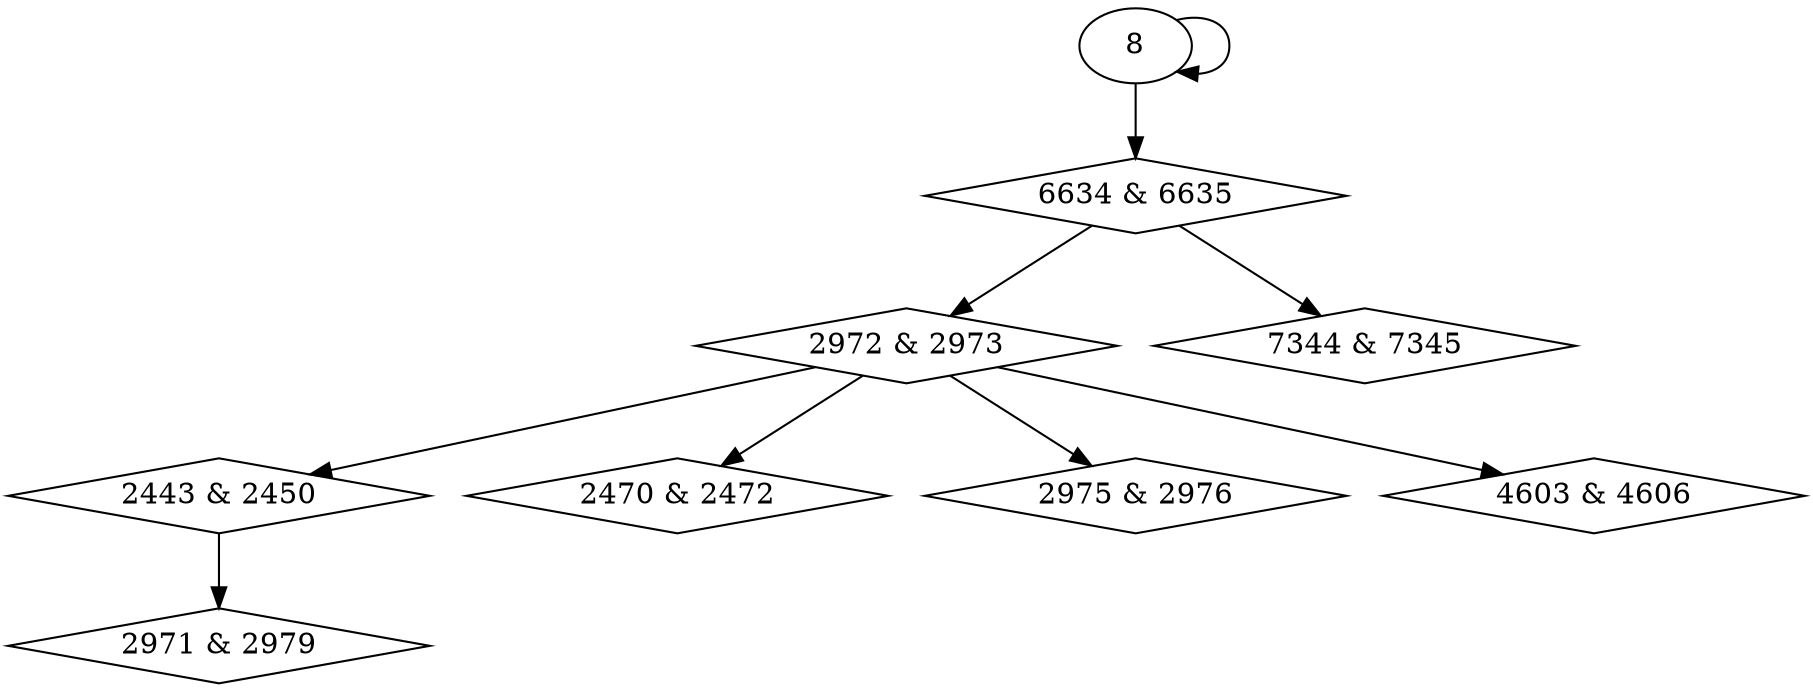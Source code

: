 digraph {
0 [label = "2443 & 2450", shape = diamond];
1 [label = "2470 & 2472", shape = diamond];
2 [label = "2971 & 2979", shape = diamond];
3 [label = "2972 & 2973", shape = diamond];
4 [label = "2975 & 2976", shape = diamond];
5 [label = "4603 & 4606", shape = diamond];
6 [label = "6634 & 6635", shape = diamond];
7 [label = "7344 & 7345", shape = diamond];
3 -> 0;
3 -> 1;
0 -> 2;
6 -> 3;
3 -> 4;
3 -> 5;
8 -> 6;
6 -> 7;
8 -> 8;
}
